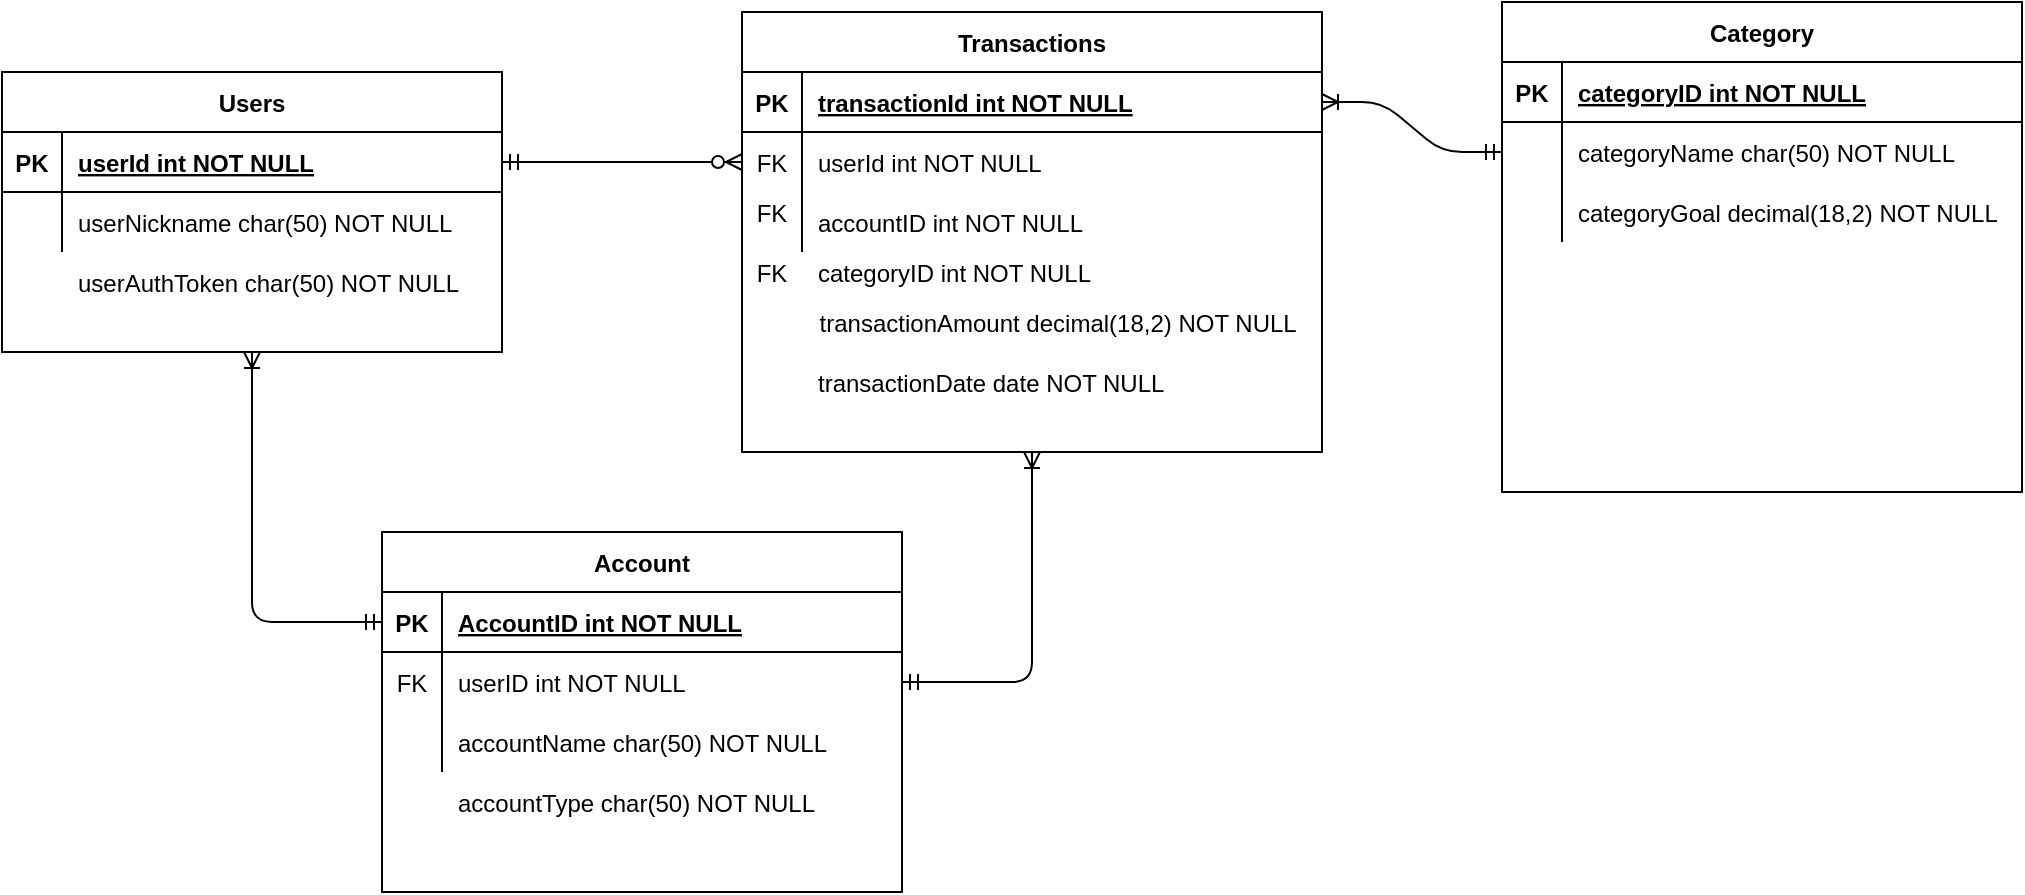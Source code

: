 <mxfile version="16.5.1" type="device"><diagram id="R2lEEEUBdFMjLlhIrx00" name="Page-1"><mxGraphModel dx="1822" dy="1303" grid="1" gridSize="10" guides="1" tooltips="1" connect="1" arrows="1" fold="1" page="0" pageScale="1" pageWidth="850" pageHeight="1100" math="0" shadow="0" extFonts="Permanent Marker^https://fonts.googleapis.com/css?family=Permanent+Marker"><root><mxCell id="0"/><mxCell id="1" parent="0"/><mxCell id="C-vyLk0tnHw3VtMMgP7b-1" value="" style="edgeStyle=entityRelationEdgeStyle;endArrow=ERzeroToMany;startArrow=ERmandOne;endFill=1;startFill=0;" parent="1" source="C-vyLk0tnHw3VtMMgP7b-24" target="C-vyLk0tnHw3VtMMgP7b-6" edge="1"><mxGeometry width="100" height="100" relative="1" as="geometry"><mxPoint x="340" y="720" as="sourcePoint"/><mxPoint x="440" y="620" as="targetPoint"/></mxGeometry></mxCell><mxCell id="C-vyLk0tnHw3VtMMgP7b-12" value="" style="edgeStyle=entityRelationEdgeStyle;endArrow=ERmandOne;startArrow=ERoneToMany;endFill=0;startFill=0;" parent="1" source="C-vyLk0tnHw3VtMMgP7b-3" target="C-vyLk0tnHw3VtMMgP7b-17" edge="1"><mxGeometry width="100" height="100" relative="1" as="geometry"><mxPoint x="400" y="180" as="sourcePoint"/><mxPoint x="460" y="205" as="targetPoint"/></mxGeometry></mxCell><mxCell id="S4bAirB8y1JjfHmcdNkl-42" style="edgeStyle=orthogonalEdgeStyle;rounded=1;orthogonalLoop=1;jettySize=auto;html=1;entryX=1;entryY=0.5;entryDx=0;entryDy=0;startArrow=ERoneToMany;startFill=0;endArrow=ERmandOne;endFill=0;" parent="1" source="C-vyLk0tnHw3VtMMgP7b-2" target="S4bAirB8y1JjfHmcdNkl-27" edge="1"><mxGeometry relative="1" as="geometry"/></mxCell><mxCell id="C-vyLk0tnHw3VtMMgP7b-2" value="Transactions" style="shape=table;startSize=30;container=1;collapsible=1;childLayout=tableLayout;fixedRows=1;rowLines=0;fontStyle=1;align=center;resizeLast=1;" parent="1" vertex="1"><mxGeometry x="210" y="-50" width="290" height="220" as="geometry"/></mxCell><mxCell id="C-vyLk0tnHw3VtMMgP7b-3" value="" style="shape=partialRectangle;collapsible=0;dropTarget=0;pointerEvents=0;fillColor=none;points=[[0,0.5],[1,0.5]];portConstraint=eastwest;top=0;left=0;right=0;bottom=1;" parent="C-vyLk0tnHw3VtMMgP7b-2" vertex="1"><mxGeometry y="30" width="290" height="30" as="geometry"/></mxCell><mxCell id="C-vyLk0tnHw3VtMMgP7b-4" value="PK" style="shape=partialRectangle;overflow=hidden;connectable=0;fillColor=none;top=0;left=0;bottom=0;right=0;fontStyle=1;" parent="C-vyLk0tnHw3VtMMgP7b-3" vertex="1"><mxGeometry width="30" height="30" as="geometry"><mxRectangle width="30" height="30" as="alternateBounds"/></mxGeometry></mxCell><mxCell id="C-vyLk0tnHw3VtMMgP7b-5" value="transactionId int NOT NULL " style="shape=partialRectangle;overflow=hidden;connectable=0;fillColor=none;top=0;left=0;bottom=0;right=0;align=left;spacingLeft=6;fontStyle=5;" parent="C-vyLk0tnHw3VtMMgP7b-3" vertex="1"><mxGeometry x="30" width="260" height="30" as="geometry"><mxRectangle width="260" height="30" as="alternateBounds"/></mxGeometry></mxCell><mxCell id="C-vyLk0tnHw3VtMMgP7b-6" value="" style="shape=partialRectangle;collapsible=0;dropTarget=0;pointerEvents=0;fillColor=none;points=[[0,0.5],[1,0.5]];portConstraint=eastwest;top=0;left=0;right=0;bottom=0;" parent="C-vyLk0tnHw3VtMMgP7b-2" vertex="1"><mxGeometry y="60" width="290" height="30" as="geometry"/></mxCell><mxCell id="C-vyLk0tnHw3VtMMgP7b-7" value="FK" style="shape=partialRectangle;overflow=hidden;connectable=0;fillColor=none;top=0;left=0;bottom=0;right=0;" parent="C-vyLk0tnHw3VtMMgP7b-6" vertex="1"><mxGeometry width="30" height="30" as="geometry"><mxRectangle width="30" height="30" as="alternateBounds"/></mxGeometry></mxCell><mxCell id="C-vyLk0tnHw3VtMMgP7b-8" value="userId int NOT NULL" style="shape=partialRectangle;overflow=hidden;connectable=0;fillColor=none;top=0;left=0;bottom=0;right=0;align=left;spacingLeft=6;" parent="C-vyLk0tnHw3VtMMgP7b-6" vertex="1"><mxGeometry x="30" width="260" height="30" as="geometry"><mxRectangle width="260" height="30" as="alternateBounds"/></mxGeometry></mxCell><mxCell id="C-vyLk0tnHw3VtMMgP7b-9" value="" style="shape=partialRectangle;collapsible=0;dropTarget=0;pointerEvents=0;fillColor=none;points=[[0,0.5],[1,0.5]];portConstraint=eastwest;top=0;left=0;right=0;bottom=0;" parent="C-vyLk0tnHw3VtMMgP7b-2" vertex="1"><mxGeometry y="90" width="290" height="30" as="geometry"/></mxCell><mxCell id="C-vyLk0tnHw3VtMMgP7b-10" value="" style="shape=partialRectangle;overflow=hidden;connectable=0;fillColor=none;top=0;left=0;bottom=0;right=0;" parent="C-vyLk0tnHw3VtMMgP7b-9" vertex="1"><mxGeometry width="30" height="30" as="geometry"><mxRectangle width="30" height="30" as="alternateBounds"/></mxGeometry></mxCell><mxCell id="C-vyLk0tnHw3VtMMgP7b-11" value="accountID int NOT NULL" style="shape=partialRectangle;overflow=hidden;connectable=0;fillColor=none;top=0;left=0;bottom=0;right=0;align=left;spacingLeft=6;" parent="C-vyLk0tnHw3VtMMgP7b-9" vertex="1"><mxGeometry x="30" width="260" height="30" as="geometry"><mxRectangle width="260" height="30" as="alternateBounds"/></mxGeometry></mxCell><mxCell id="C-vyLk0tnHw3VtMMgP7b-13" value="Category" style="shape=table;startSize=30;container=1;collapsible=1;childLayout=tableLayout;fixedRows=1;rowLines=0;fontStyle=1;align=center;resizeLast=1;" parent="1" vertex="1"><mxGeometry x="590" y="-55" width="260" height="245" as="geometry"/></mxCell><mxCell id="C-vyLk0tnHw3VtMMgP7b-14" value="" style="shape=partialRectangle;collapsible=0;dropTarget=0;pointerEvents=0;fillColor=none;points=[[0,0.5],[1,0.5]];portConstraint=eastwest;top=0;left=0;right=0;bottom=1;" parent="C-vyLk0tnHw3VtMMgP7b-13" vertex="1"><mxGeometry y="30" width="260" height="30" as="geometry"/></mxCell><mxCell id="C-vyLk0tnHw3VtMMgP7b-15" value="PK" style="shape=partialRectangle;overflow=hidden;connectable=0;fillColor=none;top=0;left=0;bottom=0;right=0;fontStyle=1;" parent="C-vyLk0tnHw3VtMMgP7b-14" vertex="1"><mxGeometry width="30" height="30" as="geometry"><mxRectangle width="30" height="30" as="alternateBounds"/></mxGeometry></mxCell><mxCell id="C-vyLk0tnHw3VtMMgP7b-16" value="categoryID int NOT NULL " style="shape=partialRectangle;overflow=hidden;connectable=0;fillColor=none;top=0;left=0;bottom=0;right=0;align=left;spacingLeft=6;fontStyle=5;" parent="C-vyLk0tnHw3VtMMgP7b-14" vertex="1"><mxGeometry x="30" width="230" height="30" as="geometry"><mxRectangle width="230" height="30" as="alternateBounds"/></mxGeometry></mxCell><mxCell id="C-vyLk0tnHw3VtMMgP7b-17" value="" style="shape=partialRectangle;collapsible=0;dropTarget=0;pointerEvents=0;fillColor=none;points=[[0,0.5],[1,0.5]];portConstraint=eastwest;top=0;left=0;right=0;bottom=0;" parent="C-vyLk0tnHw3VtMMgP7b-13" vertex="1"><mxGeometry y="60" width="260" height="30" as="geometry"/></mxCell><mxCell id="C-vyLk0tnHw3VtMMgP7b-18" value="" style="shape=partialRectangle;overflow=hidden;connectable=0;fillColor=none;top=0;left=0;bottom=0;right=0;" parent="C-vyLk0tnHw3VtMMgP7b-17" vertex="1"><mxGeometry width="30" height="30" as="geometry"><mxRectangle width="30" height="30" as="alternateBounds"/></mxGeometry></mxCell><mxCell id="C-vyLk0tnHw3VtMMgP7b-19" value="categoryName char(50) NOT NULL" style="shape=partialRectangle;overflow=hidden;connectable=0;fillColor=none;top=0;left=0;bottom=0;right=0;align=left;spacingLeft=6;" parent="C-vyLk0tnHw3VtMMgP7b-17" vertex="1"><mxGeometry x="30" width="230" height="30" as="geometry"><mxRectangle width="230" height="30" as="alternateBounds"/></mxGeometry></mxCell><mxCell id="C-vyLk0tnHw3VtMMgP7b-20" value="" style="shape=partialRectangle;collapsible=0;dropTarget=0;pointerEvents=0;fillColor=none;points=[[0,0.5],[1,0.5]];portConstraint=eastwest;top=0;left=0;right=0;bottom=0;" parent="C-vyLk0tnHw3VtMMgP7b-13" vertex="1"><mxGeometry y="90" width="260" height="30" as="geometry"/></mxCell><mxCell id="C-vyLk0tnHw3VtMMgP7b-21" value="" style="shape=partialRectangle;overflow=hidden;connectable=0;fillColor=none;top=0;left=0;bottom=0;right=0;" parent="C-vyLk0tnHw3VtMMgP7b-20" vertex="1"><mxGeometry width="30" height="30" as="geometry"><mxRectangle width="30" height="30" as="alternateBounds"/></mxGeometry></mxCell><mxCell id="C-vyLk0tnHw3VtMMgP7b-22" value="categoryGoal decimal(18,2) NOT NULL" style="shape=partialRectangle;overflow=hidden;connectable=0;fillColor=none;top=0;left=0;bottom=0;right=0;align=left;spacingLeft=6;" parent="C-vyLk0tnHw3VtMMgP7b-20" vertex="1"><mxGeometry x="30" width="230" height="30" as="geometry"><mxRectangle width="230" height="30" as="alternateBounds"/></mxGeometry></mxCell><mxCell id="S4bAirB8y1JjfHmcdNkl-41" style="edgeStyle=orthogonalEdgeStyle;rounded=1;orthogonalLoop=1;jettySize=auto;html=1;entryX=0;entryY=0.5;entryDx=0;entryDy=0;startArrow=ERoneToMany;startFill=0;endArrow=ERmandOne;endFill=0;" parent="1" source="C-vyLk0tnHw3VtMMgP7b-23" target="S4bAirB8y1JjfHmcdNkl-24" edge="1"><mxGeometry relative="1" as="geometry"/></mxCell><mxCell id="C-vyLk0tnHw3VtMMgP7b-23" value="Users" style="shape=table;startSize=30;container=1;collapsible=1;childLayout=tableLayout;fixedRows=1;rowLines=0;fontStyle=1;align=center;resizeLast=1;" parent="1" vertex="1"><mxGeometry x="-160" y="-20" width="250" height="140" as="geometry"/></mxCell><mxCell id="C-vyLk0tnHw3VtMMgP7b-24" value="" style="shape=partialRectangle;collapsible=0;dropTarget=0;pointerEvents=0;fillColor=none;points=[[0,0.5],[1,0.5]];portConstraint=eastwest;top=0;left=0;right=0;bottom=1;" parent="C-vyLk0tnHw3VtMMgP7b-23" vertex="1"><mxGeometry y="30" width="250" height="30" as="geometry"/></mxCell><mxCell id="C-vyLk0tnHw3VtMMgP7b-25" value="PK" style="shape=partialRectangle;overflow=hidden;connectable=0;fillColor=none;top=0;left=0;bottom=0;right=0;fontStyle=1;" parent="C-vyLk0tnHw3VtMMgP7b-24" vertex="1"><mxGeometry width="30" height="30" as="geometry"><mxRectangle width="30" height="30" as="alternateBounds"/></mxGeometry></mxCell><mxCell id="C-vyLk0tnHw3VtMMgP7b-26" value="userId int NOT NULL " style="shape=partialRectangle;overflow=hidden;connectable=0;fillColor=none;top=0;left=0;bottom=0;right=0;align=left;spacingLeft=6;fontStyle=5;" parent="C-vyLk0tnHw3VtMMgP7b-24" vertex="1"><mxGeometry x="30" width="220" height="30" as="geometry"><mxRectangle width="220" height="30" as="alternateBounds"/></mxGeometry></mxCell><mxCell id="C-vyLk0tnHw3VtMMgP7b-27" value="" style="shape=partialRectangle;collapsible=0;dropTarget=0;pointerEvents=0;fillColor=none;points=[[0,0.5],[1,0.5]];portConstraint=eastwest;top=0;left=0;right=0;bottom=0;" parent="C-vyLk0tnHw3VtMMgP7b-23" vertex="1"><mxGeometry y="60" width="250" height="30" as="geometry"/></mxCell><mxCell id="C-vyLk0tnHw3VtMMgP7b-28" value="" style="shape=partialRectangle;overflow=hidden;connectable=0;fillColor=none;top=0;left=0;bottom=0;right=0;" parent="C-vyLk0tnHw3VtMMgP7b-27" vertex="1"><mxGeometry width="30" height="30" as="geometry"><mxRectangle width="30" height="30" as="alternateBounds"/></mxGeometry></mxCell><mxCell id="C-vyLk0tnHw3VtMMgP7b-29" value="userNickname char(50) NOT NULL" style="shape=partialRectangle;overflow=hidden;connectable=0;fillColor=none;top=0;left=0;bottom=0;right=0;align=left;spacingLeft=6;" parent="C-vyLk0tnHw3VtMMgP7b-27" vertex="1"><mxGeometry x="30" width="220" height="30" as="geometry"><mxRectangle width="220" height="30" as="alternateBounds"/></mxGeometry></mxCell><mxCell id="S4bAirB8y1JjfHmcdNkl-1" value="userAuthToken char(50) NOT NULL" style="shape=partialRectangle;overflow=hidden;connectable=0;fillColor=none;top=0;left=0;bottom=0;right=0;align=left;spacingLeft=6;" parent="1" vertex="1"><mxGeometry x="-130" y="70" width="220" height="30" as="geometry"><mxRectangle width="220" height="30" as="alternateBounds"/></mxGeometry></mxCell><mxCell id="S4bAirB8y1JjfHmcdNkl-3" value="" style="shape=partialRectangle;collapsible=0;dropTarget=0;pointerEvents=0;fillColor=none;points=[[0,0.5],[1,0.5]];portConstraint=eastwest;top=0;left=0;right=0;bottom=0;" parent="1" vertex="1"><mxGeometry x="200" y="90" width="340" height="30" as="geometry"/></mxCell><mxCell id="S4bAirB8y1JjfHmcdNkl-4" value="" style="shape=partialRectangle;overflow=hidden;connectable=0;fillColor=none;top=0;left=0;bottom=0;right=0;" parent="S4bAirB8y1JjfHmcdNkl-3" vertex="1"><mxGeometry width="40.8" height="30" as="geometry"><mxRectangle width="30" height="30" as="alternateBounds"/></mxGeometry></mxCell><mxCell id="S4bAirB8y1JjfHmcdNkl-5" value="transactionAmount decimal(18,2) NOT NULL" style="shape=partialRectangle;overflow=hidden;connectable=0;fillColor=none;top=0;left=0;bottom=0;right=0;align=left;spacingLeft=6;" parent="S4bAirB8y1JjfHmcdNkl-3" vertex="1"><mxGeometry x="40.8" width="299.2" height="30" as="geometry"><mxRectangle width="220" height="30" as="alternateBounds"/></mxGeometry></mxCell><mxCell id="S4bAirB8y1JjfHmcdNkl-6" value="" style="shape=partialRectangle;collapsible=0;dropTarget=0;pointerEvents=0;fillColor=none;points=[[0,0.5],[1,0.5]];portConstraint=eastwest;top=0;left=0;right=0;bottom=0;" parent="1" vertex="1"><mxGeometry x="210" y="100" width="250" height="30" as="geometry"/></mxCell><mxCell id="S4bAirB8y1JjfHmcdNkl-7" value="" style="shape=partialRectangle;overflow=hidden;connectable=0;fillColor=none;top=0;left=0;bottom=0;right=0;" parent="S4bAirB8y1JjfHmcdNkl-6" vertex="1"><mxGeometry width="30" height="30" as="geometry"><mxRectangle width="30" height="30" as="alternateBounds"/></mxGeometry></mxCell><mxCell id="S4bAirB8y1JjfHmcdNkl-9" value="FK" style="shape=partialRectangle;overflow=hidden;connectable=0;fillColor=none;top=0;left=0;bottom=0;right=0;" parent="1" vertex="1"><mxGeometry x="210" y="35" width="30" height="30" as="geometry"><mxRectangle width="30" height="30" as="alternateBounds"/></mxGeometry></mxCell><mxCell id="S4bAirB8y1JjfHmcdNkl-10" value="FK" style="shape=partialRectangle;overflow=hidden;connectable=0;fillColor=none;top=0;left=0;bottom=0;right=0;" parent="1" vertex="1"><mxGeometry x="210" y="65" width="30" height="30" as="geometry"><mxRectangle width="30" height="30" as="alternateBounds"/></mxGeometry></mxCell><mxCell id="S4bAirB8y1JjfHmcdNkl-11" value="categoryID int NOT NULL" style="shape=partialRectangle;overflow=hidden;connectable=0;fillColor=none;top=0;left=0;bottom=0;right=0;align=left;spacingLeft=6;" parent="1" vertex="1"><mxGeometry x="240" y="65" width="260" height="30" as="geometry"><mxRectangle width="260" height="30" as="alternateBounds"/></mxGeometry></mxCell><mxCell id="S4bAirB8y1JjfHmcdNkl-23" value="Account" style="shape=table;startSize=30;container=1;collapsible=1;childLayout=tableLayout;fixedRows=1;rowLines=0;fontStyle=1;align=center;resizeLast=1;" parent="1" vertex="1"><mxGeometry x="30" y="210" width="260" height="180" as="geometry"/></mxCell><mxCell id="S4bAirB8y1JjfHmcdNkl-24" value="" style="shape=partialRectangle;collapsible=0;dropTarget=0;pointerEvents=0;fillColor=none;points=[[0,0.5],[1,0.5]];portConstraint=eastwest;top=0;left=0;right=0;bottom=1;" parent="S4bAirB8y1JjfHmcdNkl-23" vertex="1"><mxGeometry y="30" width="260" height="30" as="geometry"/></mxCell><mxCell id="S4bAirB8y1JjfHmcdNkl-25" value="PK" style="shape=partialRectangle;overflow=hidden;connectable=0;fillColor=none;top=0;left=0;bottom=0;right=0;fontStyle=1;" parent="S4bAirB8y1JjfHmcdNkl-24" vertex="1"><mxGeometry width="30" height="30" as="geometry"><mxRectangle width="30" height="30" as="alternateBounds"/></mxGeometry></mxCell><mxCell id="S4bAirB8y1JjfHmcdNkl-26" value="AccountID int NOT NULL " style="shape=partialRectangle;overflow=hidden;connectable=0;fillColor=none;top=0;left=0;bottom=0;right=0;align=left;spacingLeft=6;fontStyle=5;" parent="S4bAirB8y1JjfHmcdNkl-24" vertex="1"><mxGeometry x="30" width="230" height="30" as="geometry"><mxRectangle width="230" height="30" as="alternateBounds"/></mxGeometry></mxCell><mxCell id="S4bAirB8y1JjfHmcdNkl-27" value="" style="shape=partialRectangle;collapsible=0;dropTarget=0;pointerEvents=0;fillColor=none;points=[[0,0.5],[1,0.5]];portConstraint=eastwest;top=0;left=0;right=0;bottom=0;" parent="S4bAirB8y1JjfHmcdNkl-23" vertex="1"><mxGeometry y="60" width="260" height="30" as="geometry"/></mxCell><mxCell id="S4bAirB8y1JjfHmcdNkl-28" value="" style="shape=partialRectangle;overflow=hidden;connectable=0;fillColor=none;top=0;left=0;bottom=0;right=0;" parent="S4bAirB8y1JjfHmcdNkl-27" vertex="1"><mxGeometry width="30" height="30" as="geometry"><mxRectangle width="30" height="30" as="alternateBounds"/></mxGeometry></mxCell><mxCell id="S4bAirB8y1JjfHmcdNkl-29" value="userID int NOT NULL" style="shape=partialRectangle;overflow=hidden;connectable=0;fillColor=none;top=0;left=0;bottom=0;right=0;align=left;spacingLeft=6;" parent="S4bAirB8y1JjfHmcdNkl-27" vertex="1"><mxGeometry x="30" width="230" height="30" as="geometry"><mxRectangle width="230" height="30" as="alternateBounds"/></mxGeometry></mxCell><mxCell id="S4bAirB8y1JjfHmcdNkl-30" value="" style="shape=partialRectangle;collapsible=0;dropTarget=0;pointerEvents=0;fillColor=none;points=[[0,0.5],[1,0.5]];portConstraint=eastwest;top=0;left=0;right=0;bottom=0;" parent="S4bAirB8y1JjfHmcdNkl-23" vertex="1"><mxGeometry y="90" width="260" height="30" as="geometry"/></mxCell><mxCell id="S4bAirB8y1JjfHmcdNkl-31" value="" style="shape=partialRectangle;overflow=hidden;connectable=0;fillColor=none;top=0;left=0;bottom=0;right=0;" parent="S4bAirB8y1JjfHmcdNkl-30" vertex="1"><mxGeometry width="30" height="30" as="geometry"><mxRectangle width="30" height="30" as="alternateBounds"/></mxGeometry></mxCell><mxCell id="S4bAirB8y1JjfHmcdNkl-32" value="accountName char(50) NOT NULL" style="shape=partialRectangle;overflow=hidden;connectable=0;fillColor=none;top=0;left=0;bottom=0;right=0;align=left;spacingLeft=6;" parent="S4bAirB8y1JjfHmcdNkl-30" vertex="1"><mxGeometry x="30" width="230" height="30" as="geometry"><mxRectangle width="230" height="30" as="alternateBounds"/></mxGeometry></mxCell><mxCell id="S4bAirB8y1JjfHmcdNkl-43" value="FK" style="shape=partialRectangle;overflow=hidden;connectable=0;fillColor=none;top=0;left=0;bottom=0;right=0;" parent="1" vertex="1"><mxGeometry x="30" y="270" width="30" height="30" as="geometry"><mxRectangle width="30" height="30" as="alternateBounds"/></mxGeometry></mxCell><mxCell id="S4bAirB8y1JjfHmcdNkl-44" value="accountType char(50) NOT NULL" style="shape=partialRectangle;overflow=hidden;connectable=0;fillColor=none;top=0;left=0;bottom=0;right=0;align=left;spacingLeft=6;" parent="1" vertex="1"><mxGeometry x="60" y="330" width="230" height="30" as="geometry"><mxRectangle width="230" height="30" as="alternateBounds"/></mxGeometry></mxCell><mxCell id="S4bAirB8y1JjfHmcdNkl-45" value="transactionDate date NOT NULL" style="shape=partialRectangle;overflow=hidden;connectable=0;fillColor=none;top=0;left=0;bottom=0;right=0;align=left;spacingLeft=6;" parent="1" vertex="1"><mxGeometry x="240" y="120" width="260" height="30" as="geometry"><mxRectangle width="260" height="30" as="alternateBounds"/></mxGeometry></mxCell></root></mxGraphModel></diagram></mxfile>